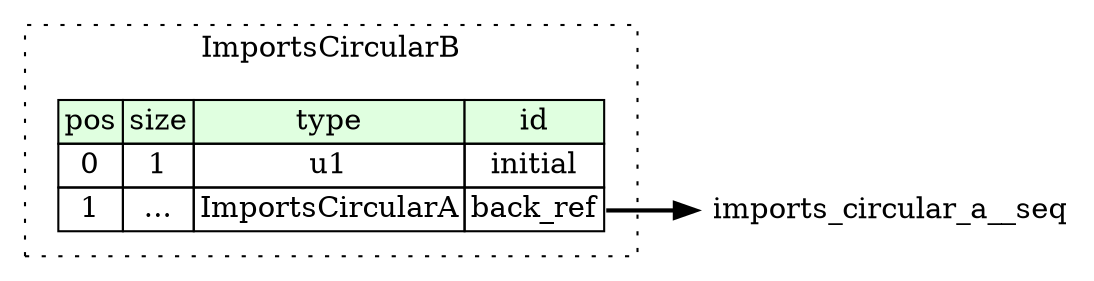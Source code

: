 digraph {
	rankdir=LR;
	node [shape=plaintext];
	subgraph cluster__imports_circular_b {
		label="ImportsCircularB";
		graph[style=dotted];

		imports_circular_b__seq [label=<<TABLE BORDER="0" CELLBORDER="1" CELLSPACING="0">
			<TR><TD BGCOLOR="#E0FFE0">pos</TD><TD BGCOLOR="#E0FFE0">size</TD><TD BGCOLOR="#E0FFE0">type</TD><TD BGCOLOR="#E0FFE0">id</TD></TR>
			<TR><TD PORT="initial_pos">0</TD><TD PORT="initial_size">1</TD><TD>u1</TD><TD PORT="initial_type">initial</TD></TR>
			<TR><TD PORT="back_ref_pos">1</TD><TD PORT="back_ref_size">...</TD><TD>ImportsCircularA</TD><TD PORT="back_ref_type">back_ref</TD></TR>
		</TABLE>>];
	}
	imports_circular_b__seq:back_ref_type -> imports_circular_a__seq [style=bold];
}
